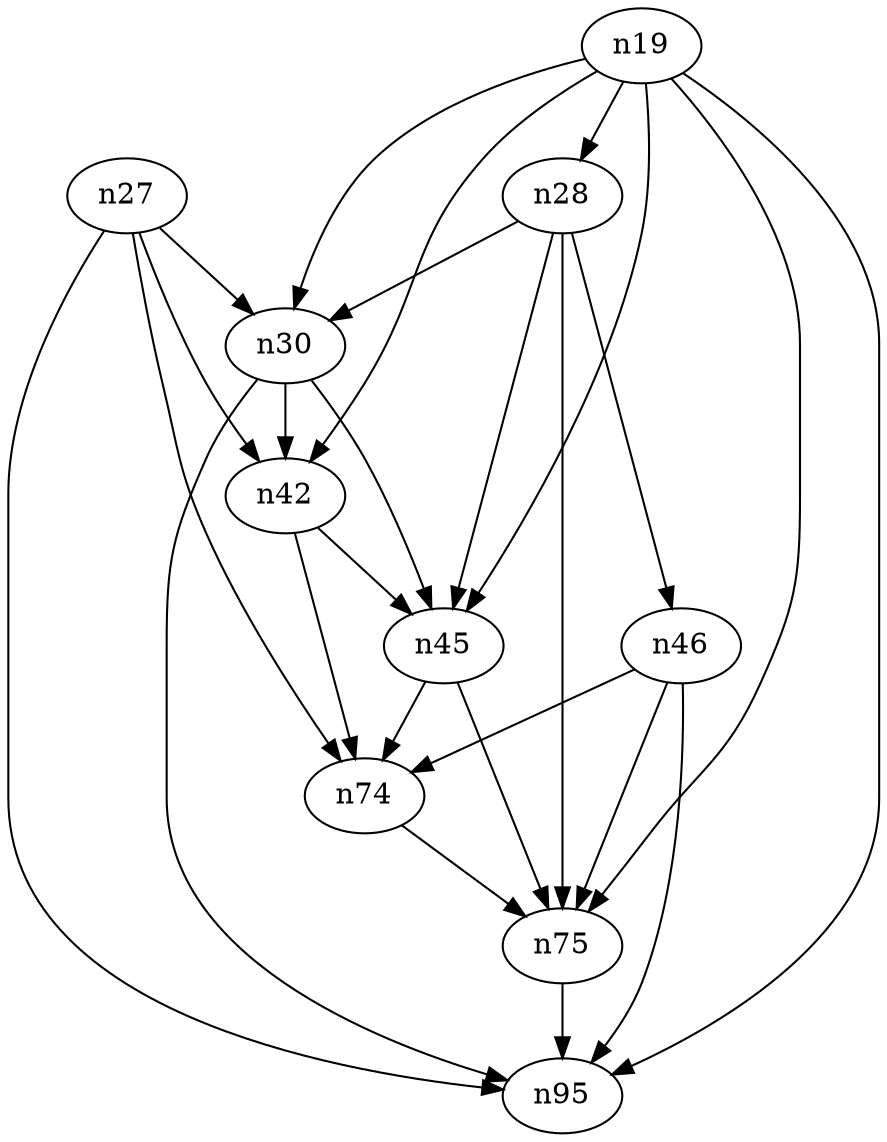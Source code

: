 digraph G {
 19 [label=n19,color=black,shape=ellipse]
 27 [label=n27,color=black,shape=ellipse]
 28 [label=n28,color=black,shape=ellipse]
 30 [label=n30,color=black,shape=ellipse]
 42 [label=n42,color=black,shape=ellipse]
 45 [label=n45,color=black,shape=ellipse]
 46 [label=n46,color=black,shape=ellipse]
 74 [label=n74,color=black,shape=ellipse]
 75 [label=n75,color=black,shape=ellipse]
 95 [label=n95,color=black,shape=ellipse]
 19->28 [color=black]
 19->30 [color=black]
 19->42 [color=black]
 19->45 [color=black]
 19->75 [color=black]
 19->95 [color=black]
 27->30 [color=black]
 27->42 [color=black]
 27->74 [color=black]
 27->95 [color=black]
 28->30 [color=black]
 28->45 [color=black]
 28->46 [color=black]
 28->75 [color=black]
 30->42 [color=black]
 30->45 [color=black]
 30->95 [color=black]
 42->45 [color=black]
 42->74 [color=black]
 45->74 [color=black]
 45->75 [color=black]
 46->74 [color=black]
 46->75 [color=black]
 46->95 [color=black]
 74->75 [color=black]
 75->95 [color=black]
}